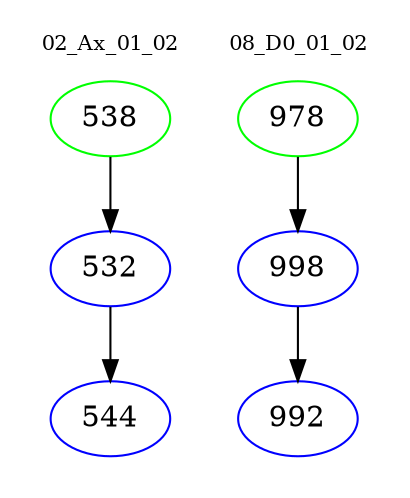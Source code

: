 digraph{
subgraph cluster_0 {
color = white
label = "02_Ax_01_02";
fontsize=10;
T0_538 [label="538", color="green"]
T0_538 -> T0_532 [color="black"]
T0_532 [label="532", color="blue"]
T0_532 -> T0_544 [color="black"]
T0_544 [label="544", color="blue"]
}
subgraph cluster_1 {
color = white
label = "08_D0_01_02";
fontsize=10;
T1_978 [label="978", color="green"]
T1_978 -> T1_998 [color="black"]
T1_998 [label="998", color="blue"]
T1_998 -> T1_992 [color="black"]
T1_992 [label="992", color="blue"]
}
}
